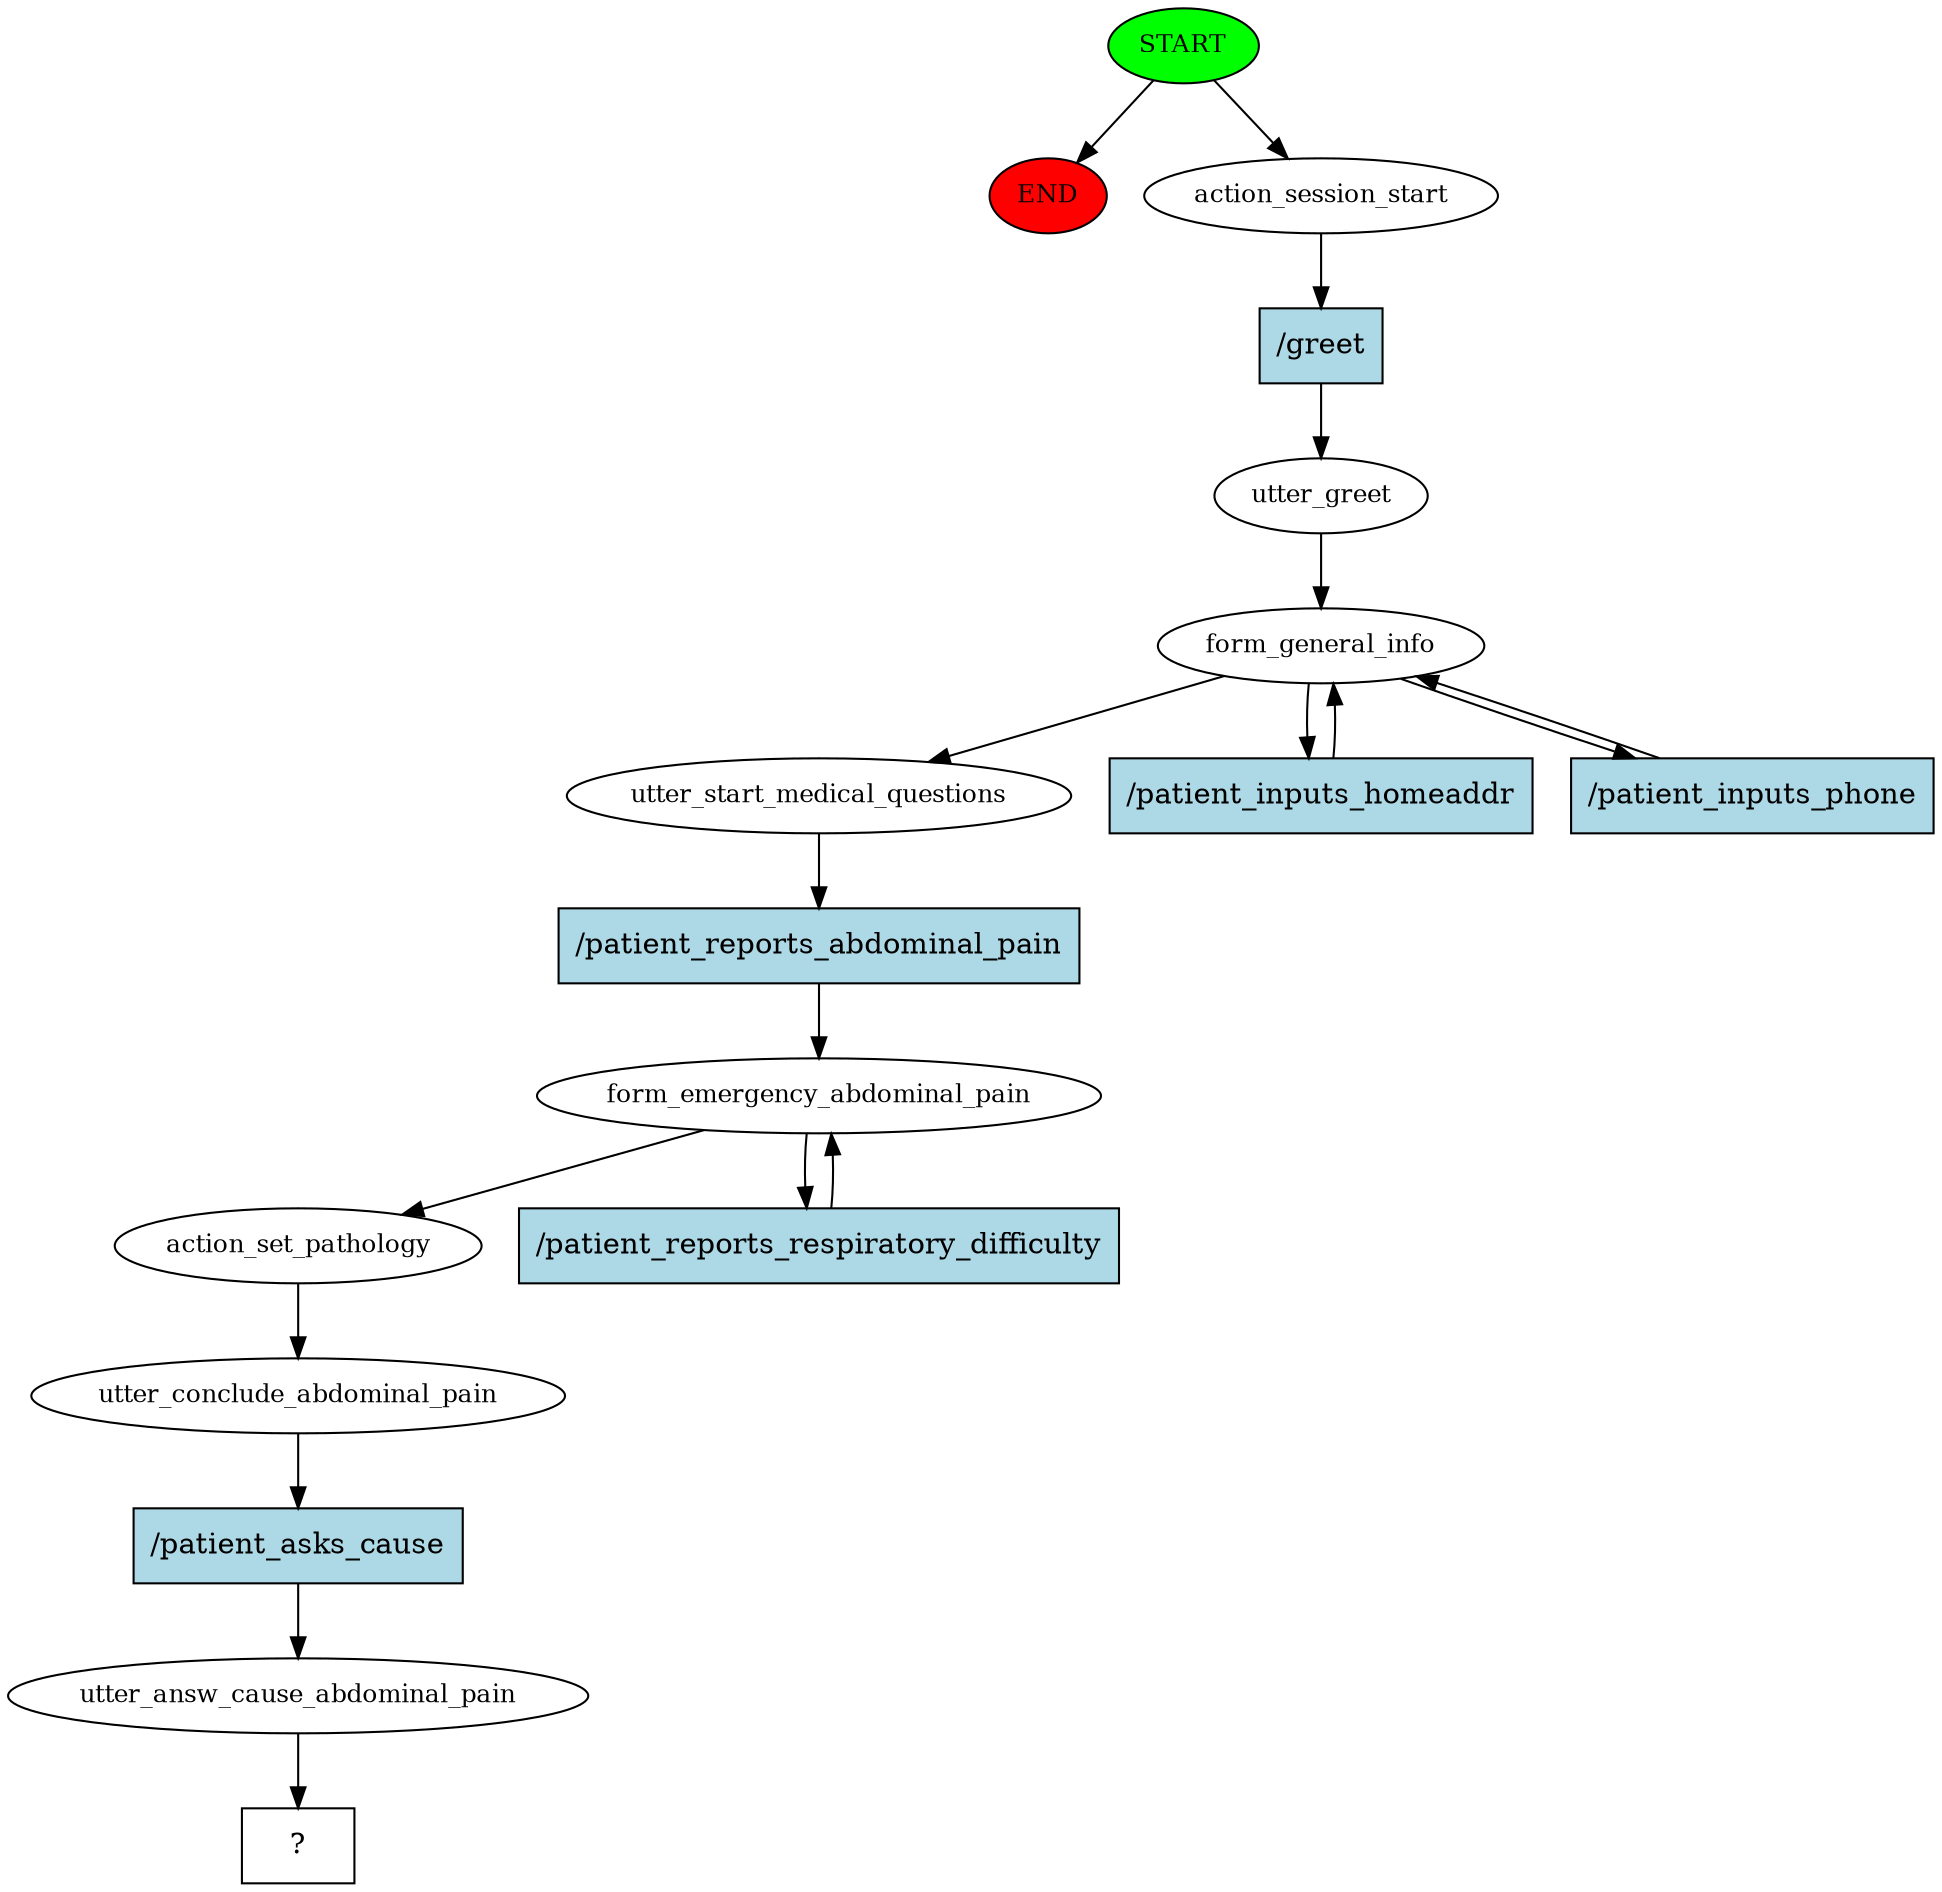 digraph  {
0 [class="start active", fillcolor=green, fontsize=12, label=START, style=filled];
"-1" [class=end, fillcolor=red, fontsize=12, label=END, style=filled];
1 [class=active, fontsize=12, label=action_session_start];
2 [class=active, fontsize=12, label=utter_greet];
3 [class=active, fontsize=12, label=form_general_info];
6 [class=active, fontsize=12, label=utter_start_medical_questions];
7 [class=active, fontsize=12, label=form_emergency_abdominal_pain];
14 [class=active, fontsize=12, label=action_set_pathology];
15 [class=active, fontsize=12, label=utter_conclude_abdominal_pain];
16 [class=active, fontsize=12, label=utter_answ_cause_abdominal_pain];
17 [class="intent dashed active", label="  ?  ", shape=rect];
18 [class="intent active", fillcolor=lightblue, label="/greet", shape=rect, style=filled];
19 [class="intent active", fillcolor=lightblue, label="/patient_inputs_homeaddr", shape=rect, style=filled];
20 [class="intent active", fillcolor=lightblue, label="/patient_inputs_phone", shape=rect, style=filled];
21 [class="intent active", fillcolor=lightblue, label="/patient_reports_abdominal_pain", shape=rect, style=filled];
22 [class="intent active", fillcolor=lightblue, label="/patient_reports_respiratory_difficulty", shape=rect, style=filled];
23 [class="intent active", fillcolor=lightblue, label="/patient_asks_cause", shape=rect, style=filled];
0 -> "-1"  [class="", key=NONE, label=""];
0 -> 1  [class=active, key=NONE, label=""];
1 -> 18  [class=active, key=0];
2 -> 3  [class=active, key=NONE, label=""];
3 -> 6  [class=active, key=NONE, label=""];
3 -> 19  [class=active, key=0];
3 -> 20  [class=active, key=0];
6 -> 21  [class=active, key=0];
7 -> 14  [class=active, key=NONE, label=""];
7 -> 22  [class=active, key=0];
14 -> 15  [class=active, key=NONE, label=""];
15 -> 23  [class=active, key=0];
16 -> 17  [class=active, key=NONE, label=""];
18 -> 2  [class=active, key=0];
19 -> 3  [class=active, key=0];
20 -> 3  [class=active, key=0];
21 -> 7  [class=active, key=0];
22 -> 7  [class=active, key=0];
23 -> 16  [class=active, key=0];
}
